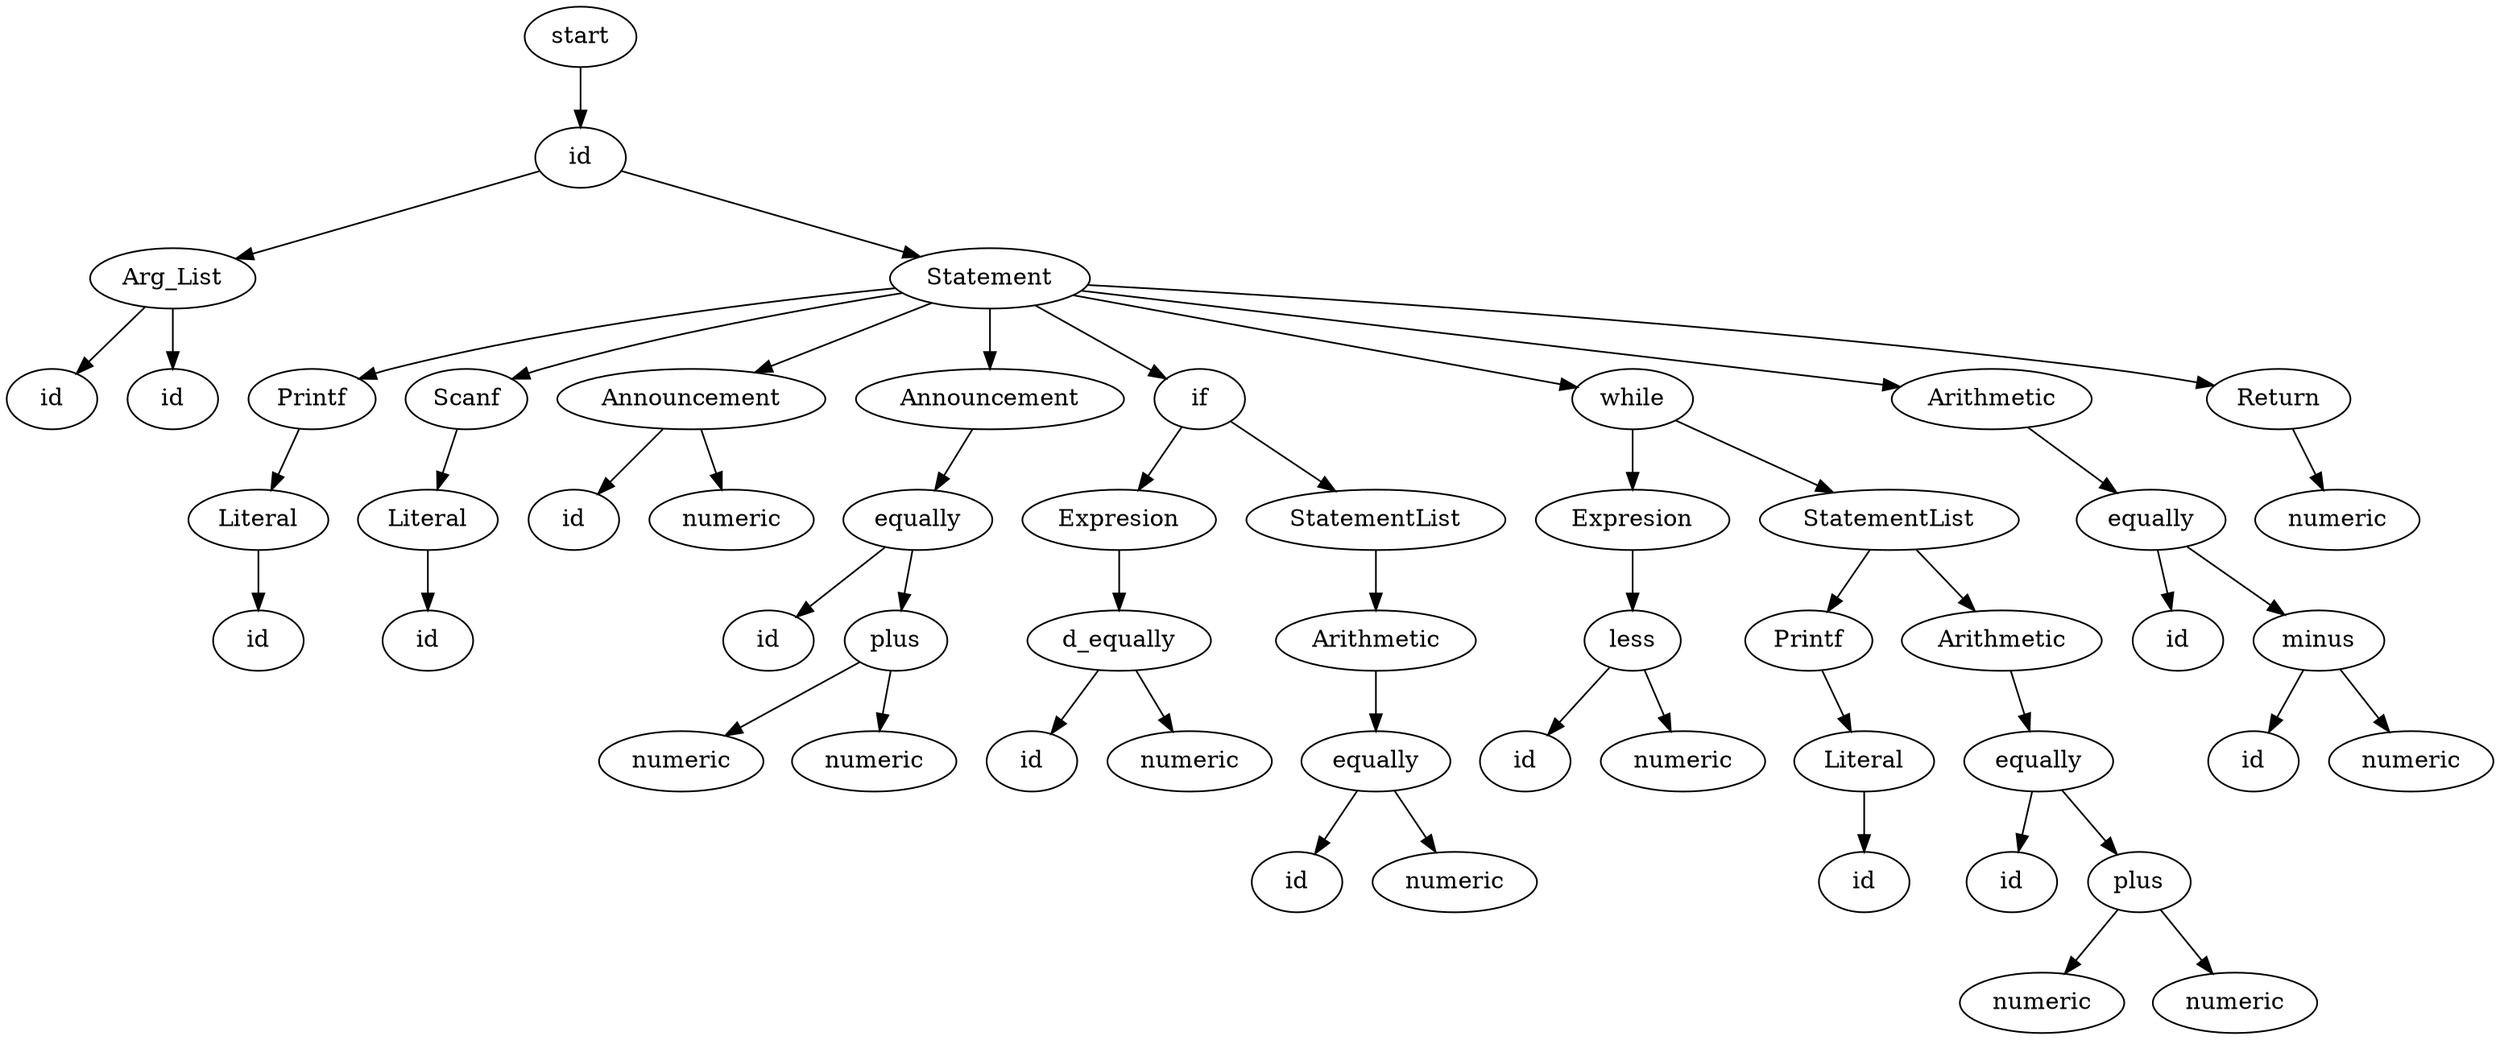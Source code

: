 digraph {
	"node1"[label=start]
	"node1"->"node2"
	"node2"[label=id]
	"node2"->"node3"
	"node3"[label=Arg_List]
	"node3"->"node4"
	"node4"[label=id]
	"node3"->"node5"
	"node5"[label=id]
	"node2"->"node6"
	"node6"[label=Statement]
	"node6"->"node7"
	"node7"[label=Printf]
	"node7"->"node8"
	"node8"[label=Literal]
	"node8"->"node9"
	"node9"[label=id]
	"node6"->"node10"
	"node10"[label=Scanf]
	"node10"->"node11"
	"node11"[label=Literal]
	"node11"->"node12"
	"node12"[label=id]
	"node6"->"node13"
	"node13"[label=Announcement]
	"node13"->"node14"
	"node14"[label=id]
	"node13"->"node15"
	"node15"[label=numeric]
	"node6"->"node16"
	"node16"[label=Announcement]
	"node16"->"node18"
	"node18"[label=equally]
	"node18"->"node17"
	"node17"[label=id]
	"node18"->"node20"
	"node20"[label=plus]
	"node20"->"node19"
	"node19"[label=numeric]
	"node20"->"node21"
	"node21"[label=numeric]
	"node6"->"node22"
	"node22"[label=if]
	"node22"->"node23"
	"node23"[label=Expresion]
	"node23"->"node25"
	"node25"[label=d_equally]
	"node25"->"node24"
	"node24"[label=id]
	"node25"->"node26"
	"node26"[label=numeric]
	"node22"->"node27"
	"node27"[label=StatementList]
	"node27"->"node28"
	"node28"[label=Arithmetic]
	"node28"->"node30"
	"node30"[label=equally]
	"node30"->"node29"
	"node29"[label=id]
	"node30"->"node31"
	"node31"[label=numeric]
	"node6"->"node32"
	"node32"[label=while]
	"node32"->"node33"
	"node33"[label=Expresion]
	"node33"->"node35"
	"node35"[label=less]
	"node35"->"node34"
	"node34"[label=id]
	"node35"->"node36"
	"node36"[label=numeric]
	"node32"->"node37"
	"node37"[label=StatementList]
	"node37"->"node38"
	"node38"[label=Printf]
	"node38"->"node39"
	"node39"[label=Literal]
	"node39"->"node40"
	"node40"[label=id]
	"node37"->"node41"
	"node41"[label=Arithmetic]
	"node41"->"node43"
	"node43"[label=equally]
	"node43"->"node42"
	"node42"[label=id]
	"node43"->"node45"
	"node45"[label=plus]
	"node45"->"node44"
	"node44"[label=numeric]
	"node45"->"node46"
	"node46"[label=numeric]
	"node6"->"node47"
	"node47"[label=Arithmetic]
	"node47"->"node49"
	"node49"[label=equally]
	"node49"->"node48"
	"node48"[label=id]
	"node49"->"node51"
	"node51"[label=minus]
	"node51"->"node50"
	"node50"[label=id]
	"node51"->"node52"
	"node52"[label=numeric]
	"node6"->"node53"
	"node53"[label=Return]
	"node53"->"node54"
	"node54"[label=numeric]
}
